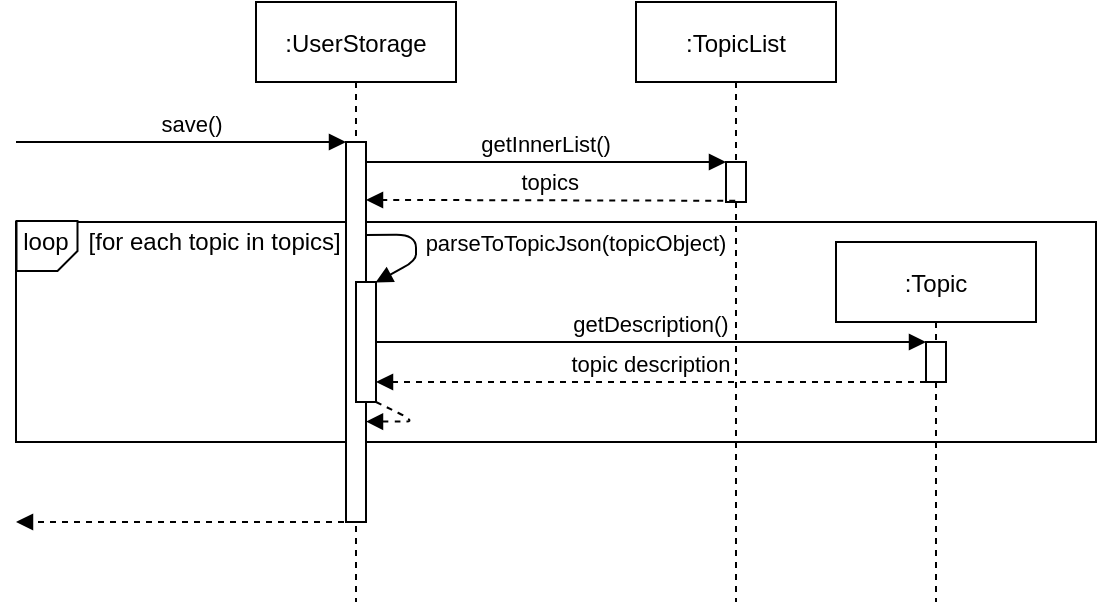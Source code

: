 <mxfile version="13.9.2" type="device"><diagram id="kgpKYQtTHZ0yAKxKKP6v" name="Page-1"><mxGraphModel dx="1632" dy="437" grid="1" gridSize="10" guides="1" tooltips="1" connect="1" arrows="1" fold="1" page="1" pageScale="1" pageWidth="850" pageHeight="1100" math="0" shadow="0"><root><mxCell id="0"/><mxCell id="1" parent="0"/><mxCell id="669nFCBn8_KZrv5pWJ9d-4" value="" style="rounded=0;whiteSpace=wrap;html=1;" parent="1" vertex="1"><mxGeometry y="190" width="540" height="110" as="geometry"/></mxCell><mxCell id="669nFCBn8_KZrv5pWJ9d-5" value="" style="shape=card;whiteSpace=wrap;html=1;rotation=90;direction=south;size=10;" parent="1" vertex="1"><mxGeometry x="3" y="186.75" width="25" height="30.5" as="geometry"/></mxCell><mxCell id="669nFCBn8_KZrv5pWJ9d-6" value="loop&amp;nbsp; &amp;nbsp;[for each topic in topics]" style="text;html=1;strokeColor=none;fillColor=none;align=center;verticalAlign=middle;whiteSpace=wrap;rounded=0;" parent="1" vertex="1"><mxGeometry x="-2" y="190" width="170" height="20" as="geometry"/></mxCell><mxCell id="3nuBFxr9cyL0pnOWT2aG-1" value=":UserStorage" style="shape=umlLifeline;perimeter=lifelinePerimeter;container=1;collapsible=0;recursiveResize=0;rounded=0;shadow=0;strokeWidth=1;" parent="1" vertex="1"><mxGeometry x="120" y="80" width="100" height="300" as="geometry"/></mxCell><mxCell id="3nuBFxr9cyL0pnOWT2aG-2" value="" style="points=[];perimeter=orthogonalPerimeter;rounded=0;shadow=0;strokeWidth=1;" parent="3nuBFxr9cyL0pnOWT2aG-1" vertex="1"><mxGeometry x="45" y="70" width="10" height="190" as="geometry"/></mxCell><mxCell id="3nuBFxr9cyL0pnOWT2aG-3" value="save()" style="verticalAlign=bottom;startArrow=none;endArrow=block;startSize=8;shadow=0;strokeWidth=1;startFill=0;" parent="3nuBFxr9cyL0pnOWT2aG-1" target="3nuBFxr9cyL0pnOWT2aG-2" edge="1"><mxGeometry x="0.067" relative="1" as="geometry"><mxPoint x="-120" y="70" as="sourcePoint"/><mxPoint as="offset"/></mxGeometry></mxCell><mxCell id="3nuBFxr9cyL0pnOWT2aG-4" value="" style="points=[];perimeter=orthogonalPerimeter;rounded=0;shadow=0;strokeWidth=1;" parent="3nuBFxr9cyL0pnOWT2aG-1" vertex="1"><mxGeometry x="50" y="140" width="10" height="60" as="geometry"/></mxCell><mxCell id="3nuBFxr9cyL0pnOWT2aG-5" value=":TopicList" style="shape=umlLifeline;perimeter=lifelinePerimeter;container=1;collapsible=0;recursiveResize=0;rounded=0;shadow=0;strokeWidth=1;" parent="1" vertex="1"><mxGeometry x="310" y="80" width="100" height="300" as="geometry"/></mxCell><mxCell id="3nuBFxr9cyL0pnOWT2aG-6" value="" style="points=[];perimeter=orthogonalPerimeter;rounded=0;shadow=0;strokeWidth=1;" parent="3nuBFxr9cyL0pnOWT2aG-5" vertex="1"><mxGeometry x="45" y="80" width="10" height="20" as="geometry"/></mxCell><mxCell id="3nuBFxr9cyL0pnOWT2aG-8" value="getInnerList()" style="verticalAlign=bottom;endArrow=block;entryX=0;entryY=0;shadow=0;strokeWidth=1;" parent="1" source="3nuBFxr9cyL0pnOWT2aG-2" target="3nuBFxr9cyL0pnOWT2aG-6" edge="1"><mxGeometry relative="1" as="geometry"><mxPoint x="275" y="160" as="sourcePoint"/></mxGeometry></mxCell><mxCell id="3nuBFxr9cyL0pnOWT2aG-9" value="topics" style="verticalAlign=bottom;endArrow=block;shadow=0;strokeWidth=1;dashed=1;exitX=0.462;exitY=0.969;exitDx=0;exitDy=0;exitPerimeter=0;" parent="1" source="3nuBFxr9cyL0pnOWT2aG-6" target="3nuBFxr9cyL0pnOWT2aG-2" edge="1"><mxGeometry relative="1" as="geometry"><mxPoint x="340" y="179" as="sourcePoint"/><mxPoint x="177" y="179" as="targetPoint"/><Array as="points"><mxPoint x="200" y="179"/></Array></mxGeometry></mxCell><mxCell id="669nFCBn8_KZrv5pWJ9d-8" value="parseToTopicJson(topicObject)" style="verticalAlign=bottom;endArrow=block;shadow=0;strokeWidth=1;exitX=1;exitY=0.038;exitDx=0;exitDy=0;exitPerimeter=0;entryX=0.98;entryY=0.013;entryDx=0;entryDy=0;entryPerimeter=0;" parent="1" edge="1"><mxGeometry x="0.247" y="80" relative="1" as="geometry"><mxPoint x="175" y="196.56" as="sourcePoint"/><mxPoint x="179.8" y="220.25" as="targetPoint"/><Array as="points"><mxPoint x="200" y="196.34"/><mxPoint x="200" y="209.34"/></Array><mxPoint x="42" y="-70" as="offset"/></mxGeometry></mxCell><mxCell id="669nFCBn8_KZrv5pWJ9d-9" value=":Topic" style="shape=umlLifeline;perimeter=lifelinePerimeter;container=1;collapsible=0;recursiveResize=0;rounded=0;shadow=0;strokeWidth=1;" parent="1" vertex="1"><mxGeometry x="410" y="200" width="100" height="180" as="geometry"/></mxCell><mxCell id="669nFCBn8_KZrv5pWJ9d-10" value="" style="points=[];perimeter=orthogonalPerimeter;rounded=0;shadow=0;strokeWidth=1;" parent="669nFCBn8_KZrv5pWJ9d-9" vertex="1"><mxGeometry x="45" y="50" width="10" height="20" as="geometry"/></mxCell><mxCell id="669nFCBn8_KZrv5pWJ9d-12" value="getDescription()" style="verticalAlign=bottom;endArrow=block;shadow=0;strokeWidth=1;" parent="1" target="669nFCBn8_KZrv5pWJ9d-10" edge="1"><mxGeometry relative="1" as="geometry"><mxPoint x="180.0" y="250" as="sourcePoint"/><mxPoint x="360.0" y="250" as="targetPoint"/></mxGeometry></mxCell><mxCell id="669nFCBn8_KZrv5pWJ9d-14" value="" style="verticalAlign=bottom;endArrow=block;shadow=0;strokeWidth=1;exitX=1;exitY=0.038;exitDx=0;exitDy=0;exitPerimeter=0;dashed=1;" parent="1" edge="1"><mxGeometry x="-0.058" y="10" relative="1" as="geometry"><mxPoint x="180" y="280" as="sourcePoint"/><mxPoint x="175" y="289.78" as="targetPoint"/><Array as="points"><mxPoint x="200" y="289.78"/><mxPoint x="190" y="289.78"/></Array><mxPoint x="10" y="-10" as="offset"/></mxGeometry></mxCell><mxCell id="669nFCBn8_KZrv5pWJ9d-15" value="" style="verticalAlign=bottom;endArrow=block;dashed=1;endSize=6;exitX=0.5;exitY=1;shadow=0;strokeWidth=1;exitDx=0;exitDy=0;exitPerimeter=0;endFill=1;" parent="1" edge="1"><mxGeometry relative="1" as="geometry"><mxPoint y="340" as="targetPoint"/><mxPoint x="170" y="340" as="sourcePoint"/></mxGeometry></mxCell><mxCell id="669nFCBn8_KZrv5pWJ9d-13" value="topic description" style="verticalAlign=bottom;endArrow=block;shadow=0;strokeWidth=1;dashed=1;" parent="1" source="669nFCBn8_KZrv5pWJ9d-10" target="3nuBFxr9cyL0pnOWT2aG-4" edge="1"><mxGeometry relative="1" as="geometry"><mxPoint x="424.62" y="270.38" as="sourcePoint"/><mxPoint x="240.0" y="270.0" as="targetPoint"/><Array as="points"><mxPoint x="265" y="270"/></Array></mxGeometry></mxCell></root></mxGraphModel></diagram></mxfile>